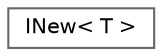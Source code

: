 digraph "Graphical Class Hierarchy"
{
 // LATEX_PDF_SIZE
  bgcolor="transparent";
  edge [fontname=Helvetica,fontsize=10,labelfontname=Helvetica,labelfontsize=10];
  node [fontname=Helvetica,fontsize=10,shape=box,height=0.2,width=0.4];
  rankdir="LR";
  Node0 [id="Node000000",label="INew\< T \>",height=0.2,width=0.4,color="grey40", fillcolor="white", style="filled",URL="$classFoam_1_1INew.html",tooltip="A helper class when constructing from an Istream or dictionary."];
}
